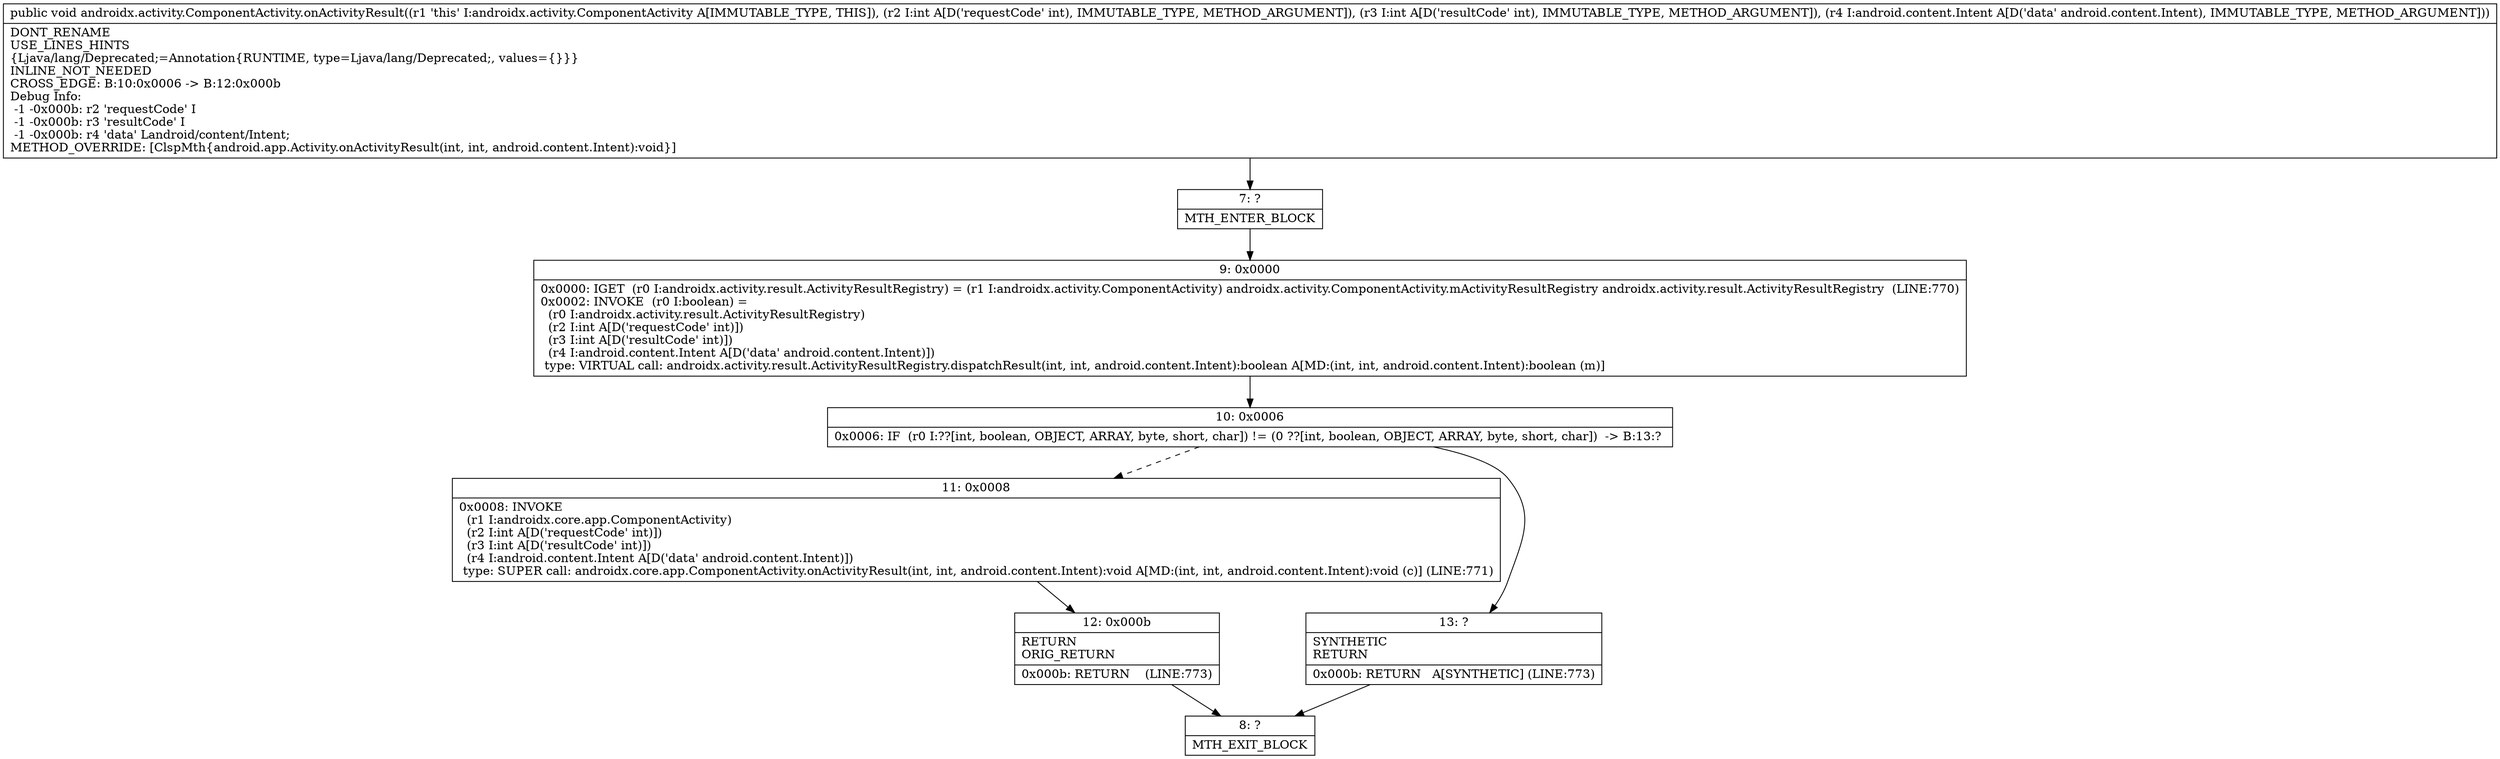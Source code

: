 digraph "CFG forandroidx.activity.ComponentActivity.onActivityResult(IILandroid\/content\/Intent;)V" {
Node_7 [shape=record,label="{7\:\ ?|MTH_ENTER_BLOCK\l}"];
Node_9 [shape=record,label="{9\:\ 0x0000|0x0000: IGET  (r0 I:androidx.activity.result.ActivityResultRegistry) = (r1 I:androidx.activity.ComponentActivity) androidx.activity.ComponentActivity.mActivityResultRegistry androidx.activity.result.ActivityResultRegistry  (LINE:770)\l0x0002: INVOKE  (r0 I:boolean) = \l  (r0 I:androidx.activity.result.ActivityResultRegistry)\l  (r2 I:int A[D('requestCode' int)])\l  (r3 I:int A[D('resultCode' int)])\l  (r4 I:android.content.Intent A[D('data' android.content.Intent)])\l type: VIRTUAL call: androidx.activity.result.ActivityResultRegistry.dispatchResult(int, int, android.content.Intent):boolean A[MD:(int, int, android.content.Intent):boolean (m)]\l}"];
Node_10 [shape=record,label="{10\:\ 0x0006|0x0006: IF  (r0 I:??[int, boolean, OBJECT, ARRAY, byte, short, char]) != (0 ??[int, boolean, OBJECT, ARRAY, byte, short, char])  \-\> B:13:? \l}"];
Node_11 [shape=record,label="{11\:\ 0x0008|0x0008: INVOKE  \l  (r1 I:androidx.core.app.ComponentActivity)\l  (r2 I:int A[D('requestCode' int)])\l  (r3 I:int A[D('resultCode' int)])\l  (r4 I:android.content.Intent A[D('data' android.content.Intent)])\l type: SUPER call: androidx.core.app.ComponentActivity.onActivityResult(int, int, android.content.Intent):void A[MD:(int, int, android.content.Intent):void (c)] (LINE:771)\l}"];
Node_12 [shape=record,label="{12\:\ 0x000b|RETURN\lORIG_RETURN\l|0x000b: RETURN    (LINE:773)\l}"];
Node_8 [shape=record,label="{8\:\ ?|MTH_EXIT_BLOCK\l}"];
Node_13 [shape=record,label="{13\:\ ?|SYNTHETIC\lRETURN\l|0x000b: RETURN   A[SYNTHETIC] (LINE:773)\l}"];
MethodNode[shape=record,label="{public void androidx.activity.ComponentActivity.onActivityResult((r1 'this' I:androidx.activity.ComponentActivity A[IMMUTABLE_TYPE, THIS]), (r2 I:int A[D('requestCode' int), IMMUTABLE_TYPE, METHOD_ARGUMENT]), (r3 I:int A[D('resultCode' int), IMMUTABLE_TYPE, METHOD_ARGUMENT]), (r4 I:android.content.Intent A[D('data' android.content.Intent), IMMUTABLE_TYPE, METHOD_ARGUMENT]))  | DONT_RENAME\lUSE_LINES_HINTS\l\{Ljava\/lang\/Deprecated;=Annotation\{RUNTIME, type=Ljava\/lang\/Deprecated;, values=\{\}\}\}\lINLINE_NOT_NEEDED\lCROSS_EDGE: B:10:0x0006 \-\> B:12:0x000b\lDebug Info:\l  \-1 \-0x000b: r2 'requestCode' I\l  \-1 \-0x000b: r3 'resultCode' I\l  \-1 \-0x000b: r4 'data' Landroid\/content\/Intent;\lMETHOD_OVERRIDE: [ClspMth\{android.app.Activity.onActivityResult(int, int, android.content.Intent):void\}]\l}"];
MethodNode -> Node_7;Node_7 -> Node_9;
Node_9 -> Node_10;
Node_10 -> Node_11[style=dashed];
Node_10 -> Node_13;
Node_11 -> Node_12;
Node_12 -> Node_8;
Node_13 -> Node_8;
}

